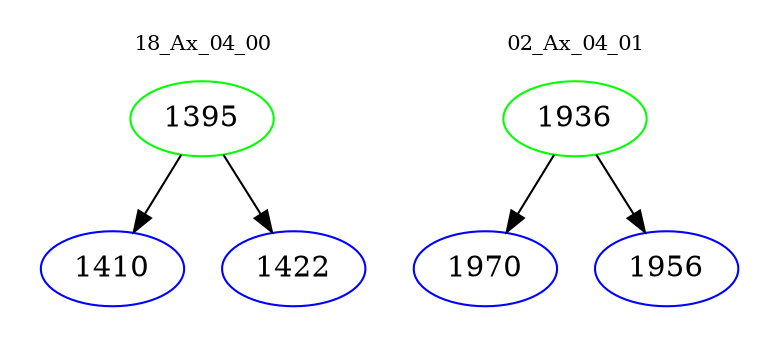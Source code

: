 digraph{
subgraph cluster_0 {
color = white
label = "18_Ax_04_00";
fontsize=10;
T0_1395 [label="1395", color="green"]
T0_1395 -> T0_1410 [color="black"]
T0_1410 [label="1410", color="blue"]
T0_1395 -> T0_1422 [color="black"]
T0_1422 [label="1422", color="blue"]
}
subgraph cluster_1 {
color = white
label = "02_Ax_04_01";
fontsize=10;
T1_1936 [label="1936", color="green"]
T1_1936 -> T1_1970 [color="black"]
T1_1970 [label="1970", color="blue"]
T1_1936 -> T1_1956 [color="black"]
T1_1956 [label="1956", color="blue"]
}
}
